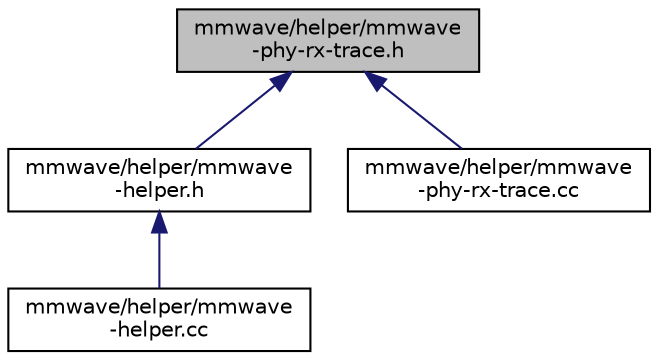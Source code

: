 digraph "mmwave/helper/mmwave-phy-rx-trace.h"
{
  edge [fontname="Helvetica",fontsize="10",labelfontname="Helvetica",labelfontsize="10"];
  node [fontname="Helvetica",fontsize="10",shape=record];
  Node1 [label="mmwave/helper/mmwave\l-phy-rx-trace.h",height=0.2,width=0.4,color="black", fillcolor="grey75", style="filled", fontcolor="black"];
  Node1 -> Node2 [dir="back",color="midnightblue",fontsize="10",style="solid"];
  Node2 [label="mmwave/helper/mmwave\l-helper.h",height=0.2,width=0.4,color="black", fillcolor="white", style="filled",URL="$dd/de5/mmwave-helper_8h.html"];
  Node2 -> Node3 [dir="back",color="midnightblue",fontsize="10",style="solid"];
  Node3 [label="mmwave/helper/mmwave\l-helper.cc",height=0.2,width=0.4,color="black", fillcolor="white", style="filled",URL="$d1/d24/mmwave-helper_8cc.html"];
  Node1 -> Node4 [dir="back",color="midnightblue",fontsize="10",style="solid"];
  Node4 [label="mmwave/helper/mmwave\l-phy-rx-trace.cc",height=0.2,width=0.4,color="black", fillcolor="white", style="filled",URL="$d3/d0f/mmwave-phy-rx-trace_8cc.html"];
}
